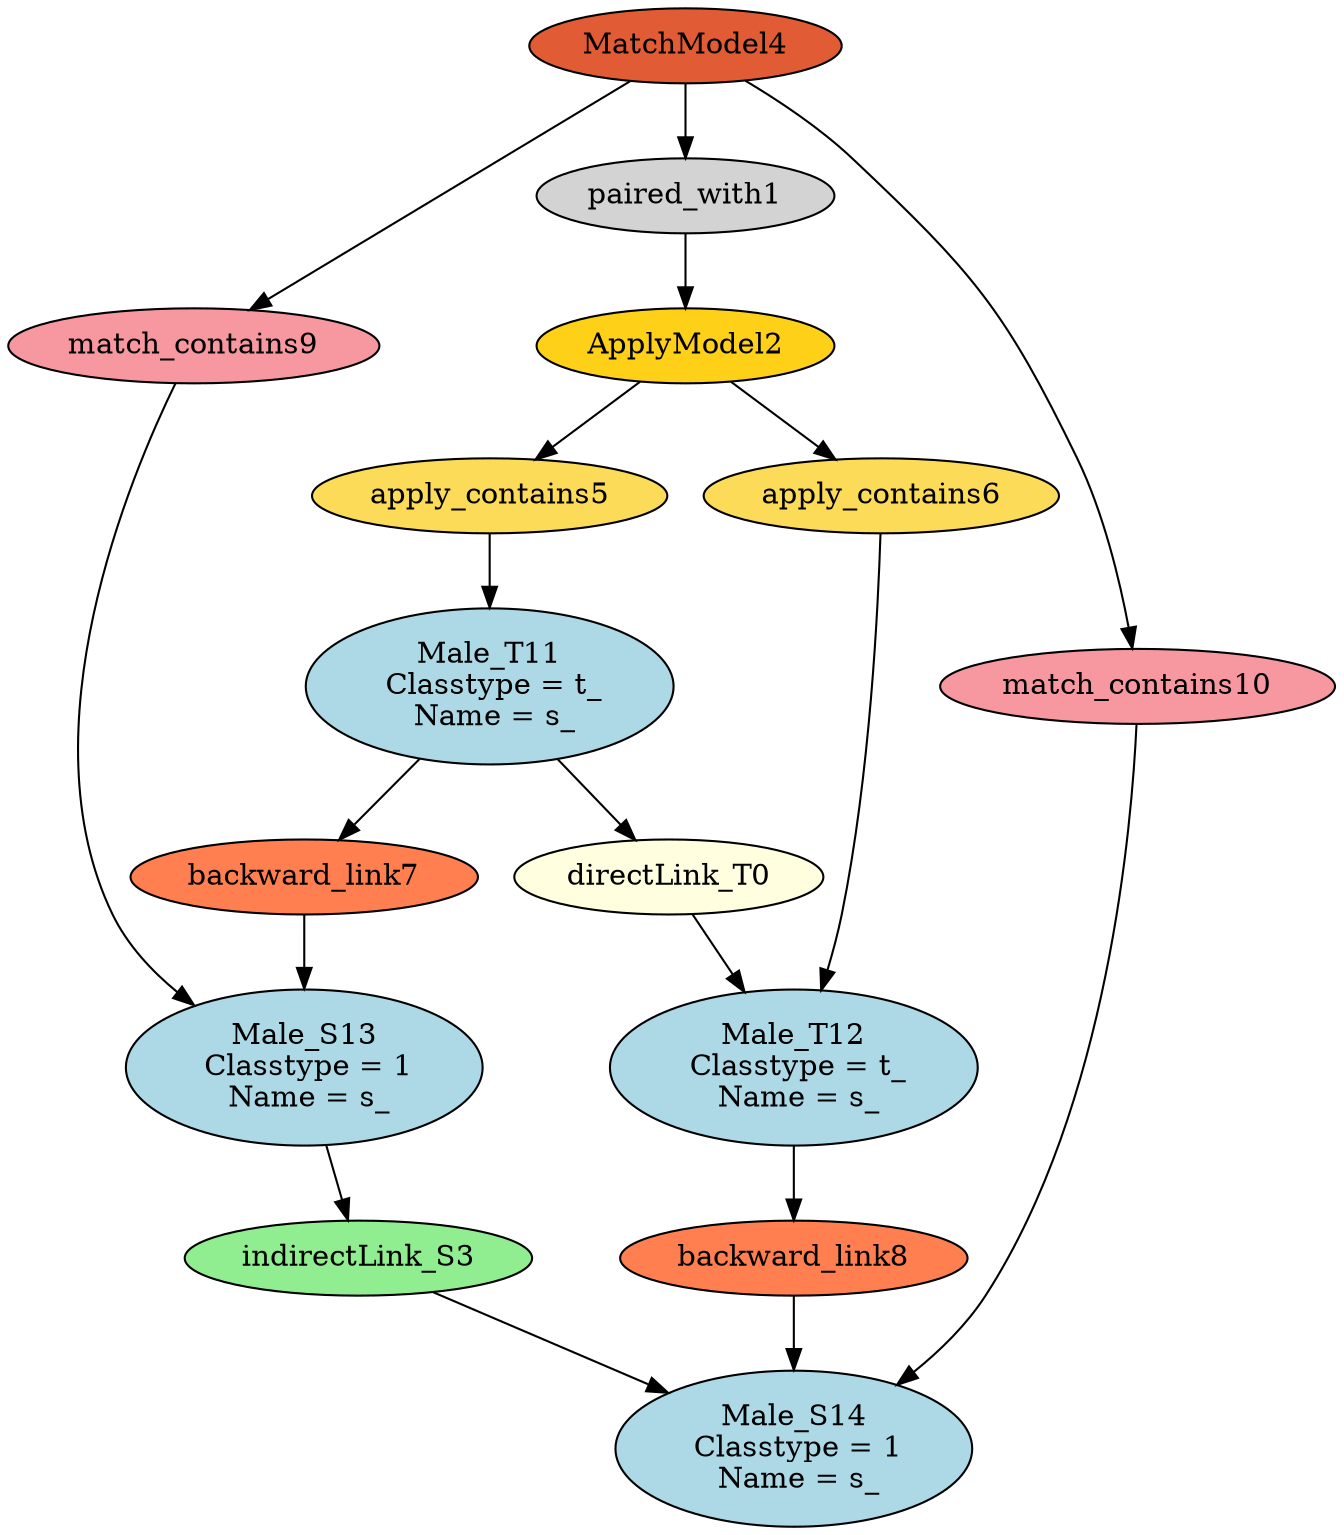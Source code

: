 digraph rule_MM2MM {
"directLink_T0\n" [style=filled, fillcolor=lightyellow];
paired_with1 [style=filled, fillcolor=lightgray];
ApplyModel2 [style=filled, fillcolor="#FED017"];
indirectLink_S3 [style=filled, fillcolor=lightgreen];
MatchModel4 [style=filled, fillcolor="#E15C34"];
apply_contains5 [style=filled, fillcolor="#FCDB58"];
apply_contains6 [style=filled, fillcolor="#FCDB58"];
backward_link7 [style=filled, fillcolor=coral];
backward_link8 [style=filled, fillcolor=coral];
match_contains9 [style=filled, fillcolor="#F798A1"];
match_contains10 [style=filled, fillcolor="#F798A1"];
"Male_T11\n Classtype = t_\n Name = s_" [style=filled, fillcolor=lightblue];
"Male_T12\n Classtype = t_\n Name = s_" [style=filled, fillcolor=lightblue];
"Male_S13\n Classtype = 1\n Name = s_" [style=filled, fillcolor=lightblue];
"Male_S14\n Classtype = 1\n Name = s_" [style=filled, fillcolor=lightblue];
ApplyModel2 -> apply_contains5;
apply_contains5 -> "Male_T11\n Classtype = t_\n Name = s_";
ApplyModel2 -> apply_contains6;
apply_contains6 -> "Male_T12\n Classtype = t_\n Name = s_";
"Male_T11\n Classtype = t_\n Name = s_" -> "directLink_T0\n";
"directLink_T0\n" -> "Male_T12\n Classtype = t_\n Name = s_";
MatchModel4 -> paired_with1;
paired_with1 -> ApplyModel2;
"Male_T11\n Classtype = t_\n Name = s_" -> backward_link7;
backward_link7 -> "Male_S13\n Classtype = 1\n Name = s_";
"Male_T12\n Classtype = t_\n Name = s_" -> backward_link8;
backward_link8 -> "Male_S14\n Classtype = 1\n Name = s_";
"Male_S13\n Classtype = 1\n Name = s_" -> indirectLink_S3;
indirectLink_S3 -> "Male_S14\n Classtype = 1\n Name = s_";
MatchModel4 -> match_contains9;
match_contains9 -> "Male_S13\n Classtype = 1\n Name = s_";
MatchModel4 -> match_contains10;
match_contains10 -> "Male_S14\n Classtype = 1\n Name = s_";
}
